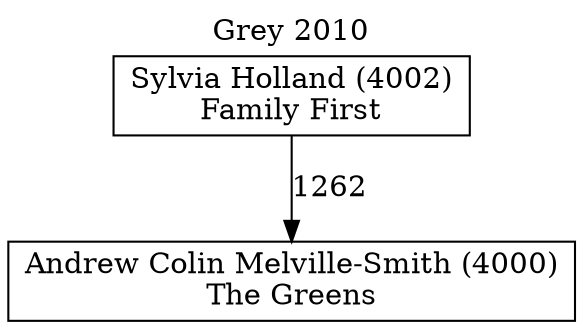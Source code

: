 // House preference flow
digraph "Andrew Colin Melville-Smith (4000)_Grey_2010" {
	graph [label="Grey 2010" labelloc=t mclimit=10]
	node [shape=box]
	"Andrew Colin Melville-Smith (4000)" [label="Andrew Colin Melville-Smith (4000)
The Greens"]
	"Sylvia Holland (4002)" [label="Sylvia Holland (4002)
Family First"]
	"Sylvia Holland (4002)" [label="Sylvia Holland (4002)
Family First"]
	"Sylvia Holland (4002)" -> "Andrew Colin Melville-Smith (4000)" [label=1262]
}
